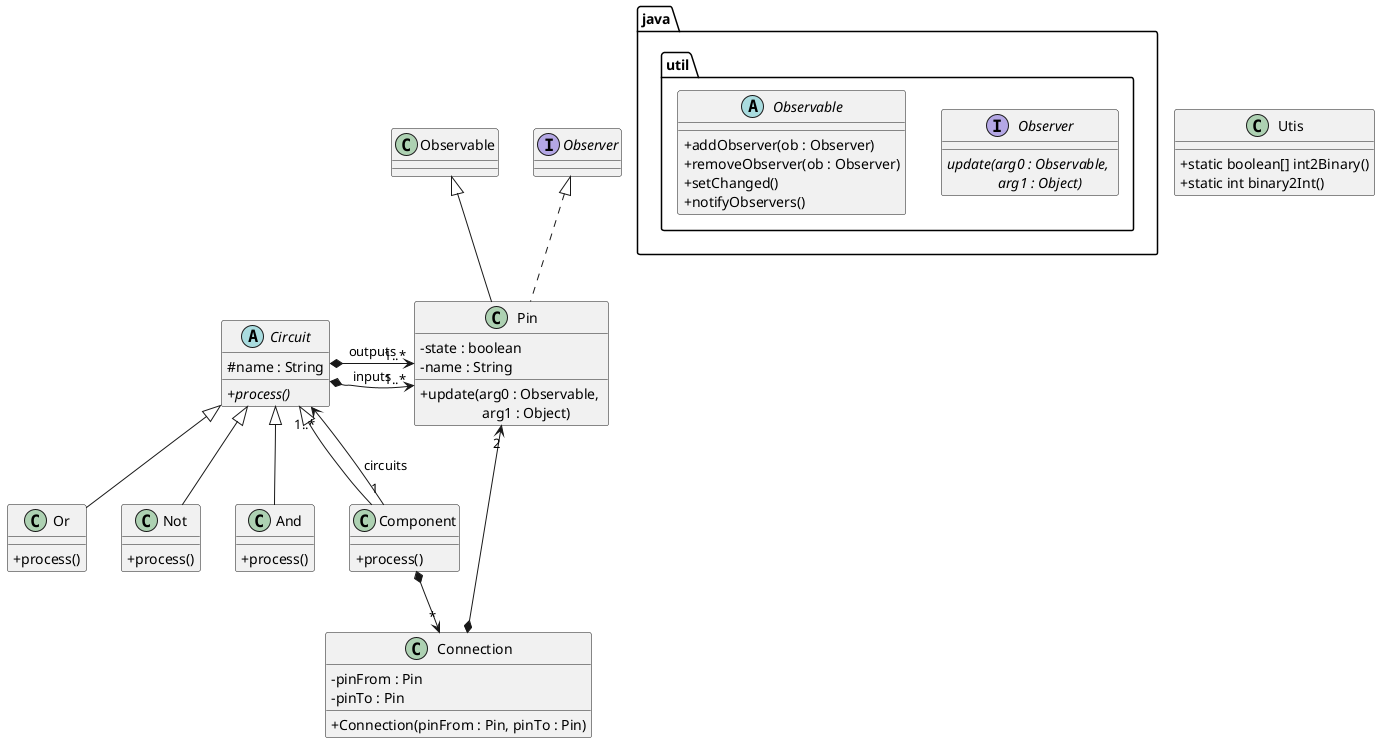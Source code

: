 @startuml

skinparam classAttributeIconSize 0
'skinparam linetype polyline

abstract class Circuit {
# name : String
+ {abstract} process()
}

class Component {
+ process()
}

class And {
+ process()
}

class Or {
+ process()
}

class Not {
+ process()
}

Circuit <|-down- And
Circuit <|-down- Or
Circuit <|-down- Not
Circuit <|-down- Component

' put Component to the right of And, Or, Not
Or -right[hidden]-> Component
Not -right[hidden]-> Component
And -right[hidden]-> Component

Component "1" -left-> "1..*" Circuit : circuits

'note bottom of Component
'	public void process() {
'		for (Circuit circ : circuits) {
'			circ.process();
'		}
'	}
'end note

package java.util {
  abstract class Observable {
  + addObserver(ob : Observer)
  + removeObserver(ob : Observer)
  + setChanged()
  + notifyObservers()
  }

  interface Observer {
  {abstract} update(arg0 : Observable, \n\t      arg1 : Object)
  }
}

Observable -[hidden]right- Observer

class Pin extends Observable implements Observer {
- state : boolean
- name : String
+ update(arg0 : Observable, \n\t\t arg1 : Object)
}

Circuit *-right-> "1..*" Pin : inputs
Circuit *-right-> "1..*" Pin : outputs

class Connection {
- pinFrom : Pin
- pinTo : Pin
+ Connection(pinFrom : Pin, pinTo : Pin)
}

Component *-down-> "*" Connection
Connection *-up-> "2" Pin

class Utis {
+ static boolean[] int2Binary()
+ static int binary2Int()
}




@enduml